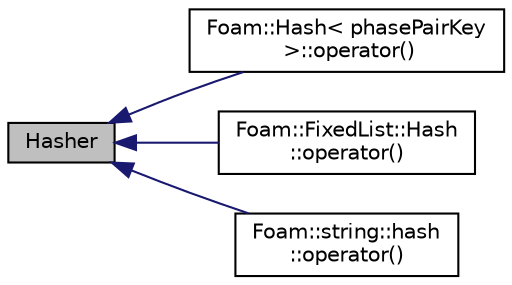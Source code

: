 digraph "Hasher"
{
  bgcolor="transparent";
  edge [fontname="Helvetica",fontsize="10",labelfontname="Helvetica",labelfontsize="10"];
  node [fontname="Helvetica",fontsize="10",shape=record];
  rankdir="LR";
  Node1 [label="Hasher",height=0.2,width=0.4,color="black", fillcolor="grey75", style="filled", fontcolor="black"];
  Node1 -> Node2 [dir="back",color="midnightblue",fontsize="10",style="solid",fontname="Helvetica"];
  Node2 [label="Foam::Hash\< phasePairKey\l \>::operator()",height=0.2,width=0.4,color="black",URL="$a00971.html#a3e144e715c13ca0b90f0427facff04c9"];
  Node1 -> Node3 [dir="back",color="midnightblue",fontsize="10",style="solid",fontname="Helvetica"];
  Node3 [label="Foam::FixedList::Hash\l::operator()",height=0.2,width=0.4,color="black",URL="$a00966.html#a42a7cde4939be6cf73c87d33c5b6f03b"];
  Node1 -> Node4 [dir="back",color="midnightblue",fontsize="10",style="solid",fontname="Helvetica"];
  Node4 [label="Foam::string::hash\l::operator()",height=0.2,width=0.4,color="black",URL="$a00972.html#a8b01354d28ef8d22dce49e0a3ff3b976"];
}
